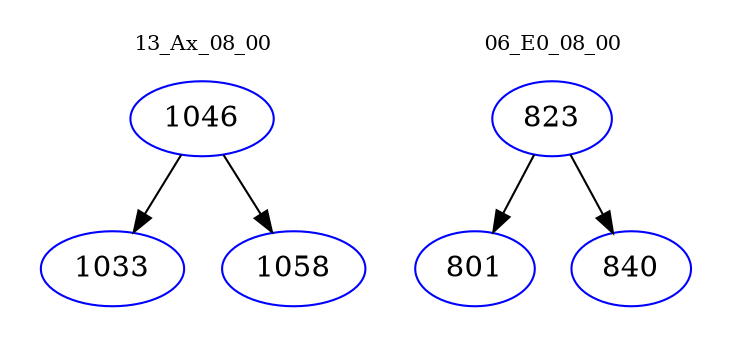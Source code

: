 digraph{
subgraph cluster_0 {
color = white
label = "13_Ax_08_00";
fontsize=10;
T0_1046 [label="1046", color="blue"]
T0_1046 -> T0_1033 [color="black"]
T0_1033 [label="1033", color="blue"]
T0_1046 -> T0_1058 [color="black"]
T0_1058 [label="1058", color="blue"]
}
subgraph cluster_1 {
color = white
label = "06_E0_08_00";
fontsize=10;
T1_823 [label="823", color="blue"]
T1_823 -> T1_801 [color="black"]
T1_801 [label="801", color="blue"]
T1_823 -> T1_840 [color="black"]
T1_840 [label="840", color="blue"]
}
}
